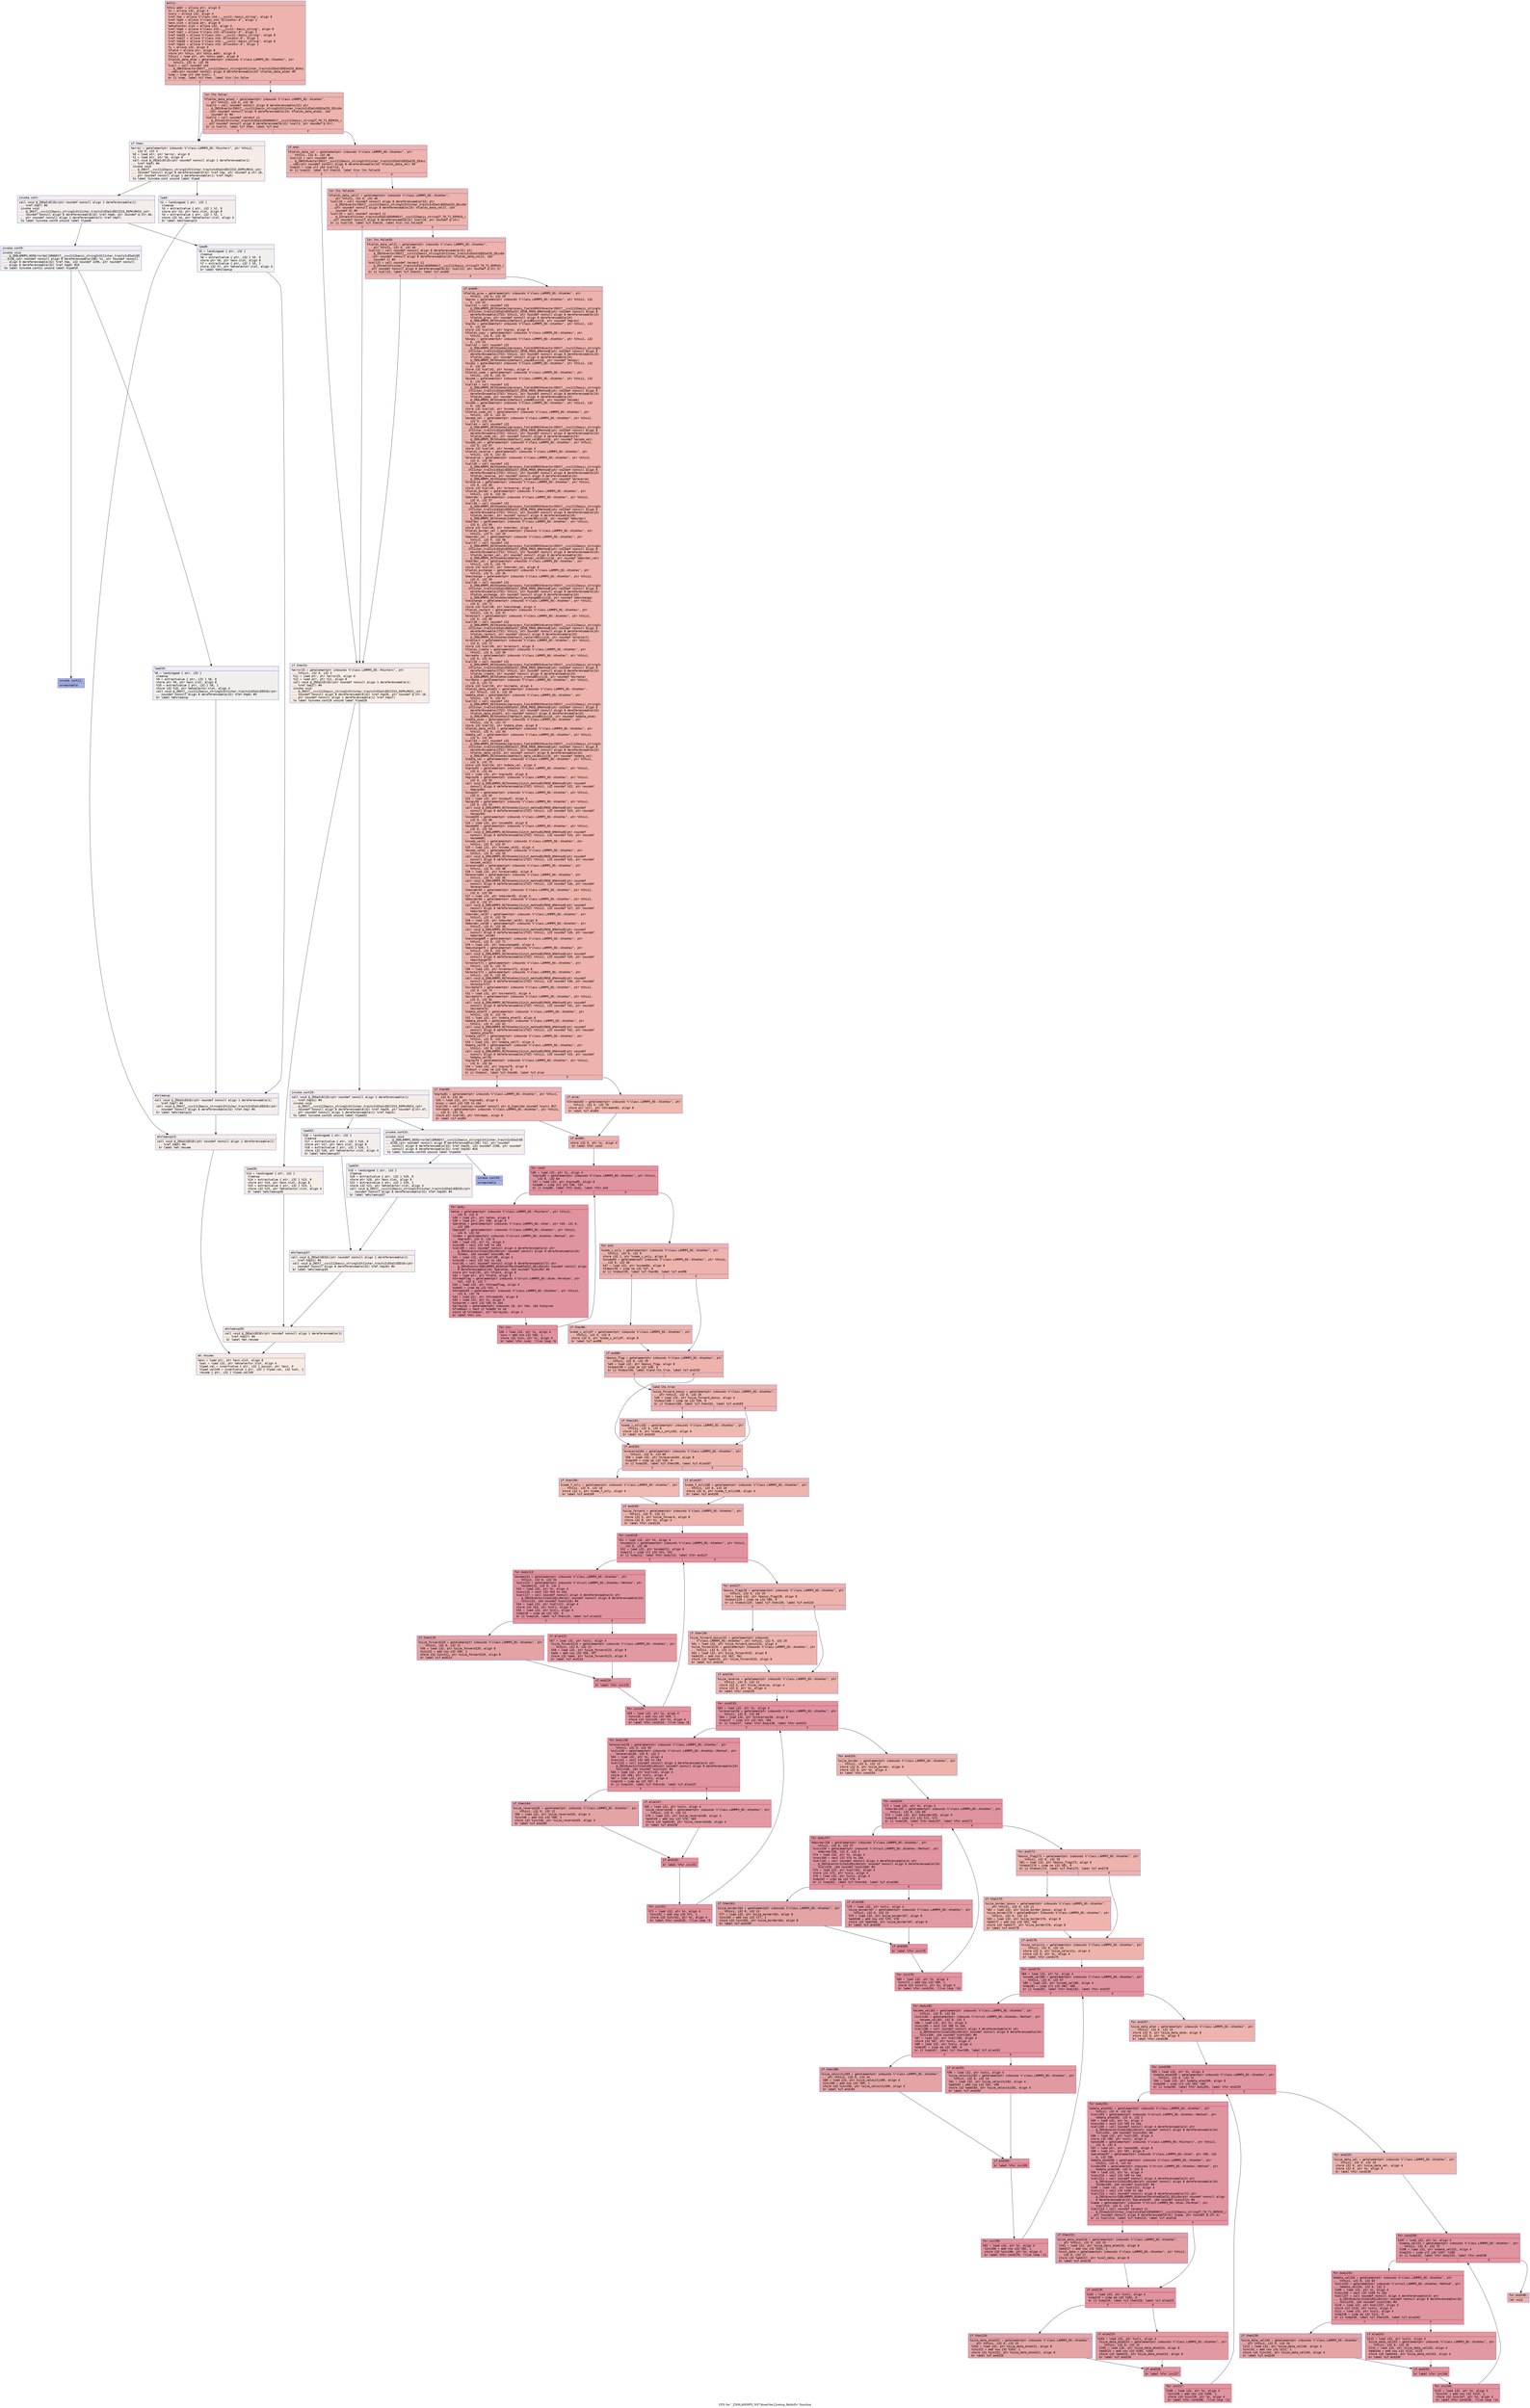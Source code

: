 digraph "CFG for '_ZN9LAMMPS_NS7AtomVec12setup_fieldsEv' function" {
	label="CFG for '_ZN9LAMMPS_NS7AtomVec12setup_fieldsEv' function";

	Node0x56285ac1a0e0 [shape=record,color="#3d50c3ff", style=filled, fillcolor="#d6524470" fontname="Courier",label="{entry:\l|  %this.addr = alloca ptr, align 8\l  %n = alloca i32, align 4\l  %cols = alloca i32, align 4\l  %ref.tmp = alloca %\"class.std::__cxx11::basic_string\", align 8\l  %ref.tmp5 = alloca %\"class.std::allocator.0\", align 1\l  %exn.slot = alloca ptr, align 8\l  %ehselector.slot = alloca i32, align 4\l  %ref.tmp6 = alloca %\"class.std::__cxx11::basic_string\", align 8\l  %ref.tmp7 = alloca %\"class.std::allocator.0\", align 1\l  %ref.tmp26 = alloca %\"class.std::__cxx11::basic_string\", align 8\l  %ref.tmp27 = alloca %\"class.std::allocator.0\", align 1\l  %ref.tmp30 = alloca %\"class.std::__cxx11::basic_string\", align 8\l  %ref.tmp31 = alloca %\"class.std::allocator.0\", align 1\l  %i = alloca i32, align 4\l  %field = alloca ptr, align 8\l  store ptr %this, ptr %this.addr, align 8\l  %this1 = load ptr, ptr %this.addr, align 8\l  %fields_data_atom = getelementptr inbounds %\"class.LAMMPS_NS::AtomVec\", ptr\l... %this1, i32 0, i32 39\l  %call = call noundef i64\l... @_ZNKSt6vectorINSt7__cxx1112basic_stringIcSt11char_traitsIcESaIcEEESaIS5_EE4si\l...zeEv(ptr noundef nonnull align 8 dereferenceable(24) %fields_data_atom) #4\l  %cmp = icmp ult i64 %call, 1\l  br i1 %cmp, label %if.then, label %lor.lhs.false\l|{<s0>T|<s1>F}}"];
	Node0x56285ac1a0e0:s0 -> Node0x56285ac1b1a0[tooltip="entry -> if.then\nProbability 0.00%" ];
	Node0x56285ac1a0e0:s1 -> Node0x56285ac1b210[tooltip="entry -> lor.lhs.false\nProbability 100.00%" ];
	Node0x56285ac1b210 [shape=record,color="#3d50c3ff", style=filled, fillcolor="#d6524470" fontname="Courier",label="{lor.lhs.false:\l|  %fields_data_atom2 = getelementptr inbounds %\"class.LAMMPS_NS::AtomVec\",\l... ptr %this1, i32 0, i32 39\l  %call3 = call noundef nonnull align 8 dereferenceable(32) ptr\l... @_ZNSt6vectorINSt7__cxx1112basic_stringIcSt11char_traitsIcESaIcEEESaIS5_EEixEm\l...(ptr noundef nonnull align 8 dereferenceable(24) %fields_data_atom2, i64\l... noundef 0) #4\l  %call4 = call noundef zeroext i1\l... @_ZStneIcSt11char_traitsIcESaIcEEbRKNSt7__cxx1112basic_stringIT_T0_T1_EEPKS5_(\l...ptr noundef nonnull align 8 dereferenceable(32) %call3, ptr noundef @.str)\l  br i1 %call4, label %if.then, label %if.end\l|{<s0>T|<s1>F}}"];
	Node0x56285ac1b210:s0 -> Node0x56285ac1b1a0[tooltip="lor.lhs.false -> if.then\nProbability 0.00%" ];
	Node0x56285ac1b210:s1 -> Node0x56285ac1b910[tooltip="lor.lhs.false -> if.end\nProbability 100.00%" ];
	Node0x56285ac1b1a0 [shape=record,color="#3d50c3ff", style=filled, fillcolor="#ead5c970" fontname="Courier",label="{if.then:\l|  %error = getelementptr inbounds %\"class.LAMMPS_NS::Pointers\", ptr %this1,\l... i32 0, i32 3\l  %0 = load ptr, ptr %error, align 8\l  %1 = load ptr, ptr %0, align 8\l  call void @_ZNSaIcEC1Ev(ptr noundef nonnull align 1 dereferenceable(1)\l... %ref.tmp5) #4\l  invoke void\l... @_ZNSt7__cxx1112basic_stringIcSt11char_traitsIcESaIcEEC2IS3_EEPKcRKS3_(ptr\l... noundef nonnull align 8 dereferenceable(32) %ref.tmp, ptr noundef @.str.18,\l... ptr noundef nonnull align 1 dereferenceable(1) %ref.tmp5)\l          to label %invoke.cont unwind label %lpad\l}"];
	Node0x56285ac1b1a0 -> Node0x56285ac1bd30[tooltip="if.then -> invoke.cont\nProbability 50.00%" ];
	Node0x56285ac1b1a0 -> Node0x56285ac1bd80[tooltip="if.then -> lpad\nProbability 50.00%" ];
	Node0x56285ac1bd30 [shape=record,color="#3d50c3ff", style=filled, fillcolor="#e5d8d170" fontname="Courier",label="{invoke.cont:\l|  call void @_ZNSaIcEC1Ev(ptr noundef nonnull align 1 dereferenceable(1)\l... %ref.tmp7) #4\l  invoke void\l... @_ZNSt7__cxx1112basic_stringIcSt11char_traitsIcESaIcEEC2IS3_EEPKcRKS3_(ptr\l... noundef nonnull align 8 dereferenceable(32) %ref.tmp6, ptr noundef @.str.46,\l... ptr noundef nonnull align 1 dereferenceable(1) %ref.tmp7)\l          to label %invoke.cont9 unwind label %lpad8\l}"];
	Node0x56285ac1bd30 -> Node0x56285ac1c070[tooltip="invoke.cont -> invoke.cont9\nProbability 50.00%" ];
	Node0x56285ac1bd30 -> Node0x56285ac1c0c0[tooltip="invoke.cont -> lpad8\nProbability 50.00%" ];
	Node0x56285ac1c070 [shape=record,color="#3d50c3ff", style=filled, fillcolor="#e0dbd870" fontname="Courier",label="{invoke.cont9:\l|  invoke void\l... @_ZN9LAMMPS_NS5Error3allERKNSt7__cxx1112basic_stringIcSt11char_traitsIcESaIcEE\l...EiS8_(ptr noundef nonnull align 8 dereferenceable(196) %1, ptr noundef nonnull\l... align 8 dereferenceable(32) %ref.tmp, i32 noundef 2296, ptr noundef nonnull\l... align 8 dereferenceable(32) %ref.tmp6) #16\l          to label %invoke.cont11 unwind label %lpad10\l}"];
	Node0x56285ac1c070 -> Node0x56285ac1c020[tooltip="invoke.cont9 -> invoke.cont11\nProbability 0.00%" ];
	Node0x56285ac1c070 -> Node0x56285ac1c2f0[tooltip="invoke.cont9 -> lpad10\nProbability 100.00%" ];
	Node0x56285ac1c020 [shape=record,color="#3d50c3ff", style=filled, fillcolor="#3d50c370" fontname="Courier",label="{invoke.cont11:\l|  unreachable\l}"];
	Node0x56285ac1bd80 [shape=record,color="#3d50c3ff", style=filled, fillcolor="#e5d8d170" fontname="Courier",label="{lpad:\l|  %2 = landingpad \{ ptr, i32 \}\l          cleanup\l  %3 = extractvalue \{ ptr, i32 \} %2, 0\l  store ptr %3, ptr %exn.slot, align 8\l  %4 = extractvalue \{ ptr, i32 \} %2, 1\l  store i32 %4, ptr %ehselector.slot, align 4\l  br label %ehcleanup13\l}"];
	Node0x56285ac1bd80 -> Node0x56285ac1c7f0[tooltip="lpad -> ehcleanup13\nProbability 100.00%" ];
	Node0x56285ac1c0c0 [shape=record,color="#3d50c3ff", style=filled, fillcolor="#e0dbd870" fontname="Courier",label="{lpad8:\l|  %5 = landingpad \{ ptr, i32 \}\l          cleanup\l  %6 = extractvalue \{ ptr, i32 \} %5, 0\l  store ptr %6, ptr %exn.slot, align 8\l  %7 = extractvalue \{ ptr, i32 \} %5, 1\l  store i32 %7, ptr %ehselector.slot, align 4\l  br label %ehcleanup\l}"];
	Node0x56285ac1c0c0 -> Node0x56285ac1cb40[tooltip="lpad8 -> ehcleanup\nProbability 100.00%" ];
	Node0x56285ac1c2f0 [shape=record,color="#3d50c3ff", style=filled, fillcolor="#e0dbd870" fontname="Courier",label="{lpad10:\l|  %8 = landingpad \{ ptr, i32 \}\l          cleanup\l  %9 = extractvalue \{ ptr, i32 \} %8, 0\l  store ptr %9, ptr %exn.slot, align 8\l  %10 = extractvalue \{ ptr, i32 \} %8, 1\l  store i32 %10, ptr %ehselector.slot, align 4\l  call void @_ZNSt7__cxx1112basic_stringIcSt11char_traitsIcESaIcEED1Ev(ptr\l... noundef nonnull align 8 dereferenceable(32) %ref.tmp6) #4\l  br label %ehcleanup\l}"];
	Node0x56285ac1c2f0 -> Node0x56285ac1cb40[tooltip="lpad10 -> ehcleanup\nProbability 100.00%" ];
	Node0x56285ac1cb40 [shape=record,color="#3d50c3ff", style=filled, fillcolor="#e5d8d170" fontname="Courier",label="{ehcleanup:\l|  call void @_ZNSaIcED1Ev(ptr noundef nonnull align 1 dereferenceable(1)\l... %ref.tmp7) #4\l  call void @_ZNSt7__cxx1112basic_stringIcSt11char_traitsIcESaIcEED1Ev(ptr\l... noundef nonnull align 8 dereferenceable(32) %ref.tmp) #4\l  br label %ehcleanup13\l}"];
	Node0x56285ac1cb40 -> Node0x56285ac1c7f0[tooltip="ehcleanup -> ehcleanup13\nProbability 100.00%" ];
	Node0x56285ac1c7f0 [shape=record,color="#3d50c3ff", style=filled, fillcolor="#ead5c970" fontname="Courier",label="{ehcleanup13:\l|  call void @_ZNSaIcED1Ev(ptr noundef nonnull align 1 dereferenceable(1)\l... %ref.tmp5) #4\l  br label %eh.resume\l}"];
	Node0x56285ac1c7f0 -> Node0x56285ac1d3f0[tooltip="ehcleanup13 -> eh.resume\nProbability 100.00%" ];
	Node0x56285ac1b910 [shape=record,color="#3d50c3ff", style=filled, fillcolor="#d6524470" fontname="Courier",label="{if.end:\l|  %fields_data_vel = getelementptr inbounds %\"class.LAMMPS_NS::AtomVec\", ptr\l... %this1, i32 0, i32 40\l  %call14 = call noundef i64\l... @_ZNKSt6vectorINSt7__cxx1112basic_stringIcSt11char_traitsIcESaIcEEESaIS5_EE4si\l...zeEv(ptr noundef nonnull align 8 dereferenceable(24) %fields_data_vel) #4\l  %cmp15 = icmp ult i64 %call14, 2\l  br i1 %cmp15, label %if.then24, label %lor.lhs.false16\l|{<s0>T|<s1>F}}"];
	Node0x56285ac1b910:s0 -> Node0x56285ac1d790[tooltip="if.end -> if.then24\nProbability 0.00%" ];
	Node0x56285ac1b910:s1 -> Node0x56285ac1d7e0[tooltip="if.end -> lor.lhs.false16\nProbability 100.00%" ];
	Node0x56285ac1d7e0 [shape=record,color="#3d50c3ff", style=filled, fillcolor="#d6524470" fontname="Courier",label="{lor.lhs.false16:\l|  %fields_data_vel17 = getelementptr inbounds %\"class.LAMMPS_NS::AtomVec\",\l... ptr %this1, i32 0, i32 40\l  %call18 = call noundef nonnull align 8 dereferenceable(32) ptr\l... @_ZNSt6vectorINSt7__cxx1112basic_stringIcSt11char_traitsIcESaIcEEESaIS5_EEixEm\l...(ptr noundef nonnull align 8 dereferenceable(24) %fields_data_vel17, i64\l... noundef 0) #4\l  %call19 = call noundef zeroext i1\l... @_ZStneIcSt11char_traitsIcESaIcEEbRKNSt7__cxx1112basic_stringIT_T0_T1_EEPKS5_(\l...ptr noundef nonnull align 8 dereferenceable(32) %call18, ptr noundef @.str)\l  br i1 %call19, label %if.then24, label %lor.lhs.false20\l|{<s0>T|<s1>F}}"];
	Node0x56285ac1d7e0:s0 -> Node0x56285ac1d790[tooltip="lor.lhs.false16 -> if.then24\nProbability 0.00%" ];
	Node0x56285ac1d7e0:s1 -> Node0x56285ac1dd30[tooltip="lor.lhs.false16 -> lor.lhs.false20\nProbability 100.00%" ];
	Node0x56285ac1dd30 [shape=record,color="#3d50c3ff", style=filled, fillcolor="#d6524470" fontname="Courier",label="{lor.lhs.false20:\l|  %fields_data_vel21 = getelementptr inbounds %\"class.LAMMPS_NS::AtomVec\",\l... ptr %this1, i32 0, i32 40\l  %call22 = call noundef nonnull align 8 dereferenceable(32) ptr\l... @_ZNSt6vectorINSt7__cxx1112basic_stringIcSt11char_traitsIcESaIcEEESaIS5_EEixEm\l...(ptr noundef nonnull align 8 dereferenceable(24) %fields_data_vel21, i64\l... noundef 1) #4\l  %call23 = call noundef zeroext i1\l... @_ZStneIcSt11char_traitsIcESaIcEEbRKNSt7__cxx1112basic_stringIT_T0_T1_EEPKS5_(\l...ptr noundef nonnull align 8 dereferenceable(32) %call22, ptr noundef @.str.5)\l  br i1 %call23, label %if.then24, label %if.end40\l|{<s0>T|<s1>F}}"];
	Node0x56285ac1dd30:s0 -> Node0x56285ac1d790[tooltip="lor.lhs.false20 -> if.then24\nProbability 0.00%" ];
	Node0x56285ac1dd30:s1 -> Node0x56285ac1b5a0[tooltip="lor.lhs.false20 -> if.end40\nProbability 100.00%" ];
	Node0x56285ac1d790 [shape=record,color="#3d50c3ff", style=filled, fillcolor="#ecd3c570" fontname="Courier",label="{if.then24:\l|  %error25 = getelementptr inbounds %\"class.LAMMPS_NS::Pointers\", ptr\l... %this1, i32 0, i32 3\l  %11 = load ptr, ptr %error25, align 8\l  %12 = load ptr, ptr %11, align 8\l  call void @_ZNSaIcEC1Ev(ptr noundef nonnull align 1 dereferenceable(1)\l... %ref.tmp27) #4\l  invoke void\l... @_ZNSt7__cxx1112basic_stringIcSt11char_traitsIcESaIcEEC2IS3_EEPKcRKS3_(ptr\l... noundef nonnull align 8 dereferenceable(32) %ref.tmp26, ptr noundef @.str.18,\l... ptr noundef nonnull align 1 dereferenceable(1) %ref.tmp27)\l          to label %invoke.cont29 unwind label %lpad28\l}"];
	Node0x56285ac1d790 -> Node0x56285ac1e930[tooltip="if.then24 -> invoke.cont29\nProbability 50.00%" ];
	Node0x56285ac1d790 -> Node0x56285ac1e980[tooltip="if.then24 -> lpad28\nProbability 50.00%" ];
	Node0x56285ac1e930 [shape=record,color="#3d50c3ff", style=filled, fillcolor="#e8d6cc70" fontname="Courier",label="{invoke.cont29:\l|  call void @_ZNSaIcEC1Ev(ptr noundef nonnull align 1 dereferenceable(1)\l... %ref.tmp31) #4\l  invoke void\l... @_ZNSt7__cxx1112basic_stringIcSt11char_traitsIcESaIcEEC2IS3_EEPKcRKS3_(ptr\l... noundef nonnull align 8 dereferenceable(32) %ref.tmp30, ptr noundef @.str.47,\l... ptr noundef nonnull align 1 dereferenceable(1) %ref.tmp31)\l          to label %invoke.cont33 unwind label %lpad32\l}"];
	Node0x56285ac1e930 -> Node0x56285ac1ec50[tooltip="invoke.cont29 -> invoke.cont33\nProbability 50.00%" ];
	Node0x56285ac1e930 -> Node0x56285ac1eca0[tooltip="invoke.cont29 -> lpad32\nProbability 50.00%" ];
	Node0x56285ac1ec50 [shape=record,color="#3d50c3ff", style=filled, fillcolor="#e3d9d370" fontname="Courier",label="{invoke.cont33:\l|  invoke void\l... @_ZN9LAMMPS_NS5Error3allERKNSt7__cxx1112basic_stringIcSt11char_traitsIcESaIcEE\l...EiS8_(ptr noundef nonnull align 8 dereferenceable(196) %12, ptr noundef\l... nonnull align 8 dereferenceable(32) %ref.tmp26, i32 noundef 2298, ptr noundef\l... nonnull align 8 dereferenceable(32) %ref.tmp30) #16\l          to label %invoke.cont35 unwind label %lpad34\l}"];
	Node0x56285ac1ec50 -> Node0x56285ac1ec00[tooltip="invoke.cont33 -> invoke.cont35\nProbability 0.00%" ];
	Node0x56285ac1ec50 -> Node0x56285ac1ef00[tooltip="invoke.cont33 -> lpad34\nProbability 100.00%" ];
	Node0x56285ac1ec00 [shape=record,color="#3d50c3ff", style=filled, fillcolor="#3d50c370" fontname="Courier",label="{invoke.cont35:\l|  unreachable\l}"];
	Node0x56285ac1e980 [shape=record,color="#3d50c3ff", style=filled, fillcolor="#e8d6cc70" fontname="Courier",label="{lpad28:\l|  %13 = landingpad \{ ptr, i32 \}\l          cleanup\l  %14 = extractvalue \{ ptr, i32 \} %13, 0\l  store ptr %14, ptr %exn.slot, align 8\l  %15 = extractvalue \{ ptr, i32 \} %13, 1\l  store i32 %15, ptr %ehselector.slot, align 4\l  br label %ehcleanup39\l}"];
	Node0x56285ac1e980 -> Node0x56285ac1f4c0[tooltip="lpad28 -> ehcleanup39\nProbability 100.00%" ];
	Node0x56285ac1eca0 [shape=record,color="#3d50c3ff", style=filled, fillcolor="#e3d9d370" fontname="Courier",label="{lpad32:\l|  %16 = landingpad \{ ptr, i32 \}\l          cleanup\l  %17 = extractvalue \{ ptr, i32 \} %16, 0\l  store ptr %17, ptr %exn.slot, align 8\l  %18 = extractvalue \{ ptr, i32 \} %16, 1\l  store i32 %18, ptr %ehselector.slot, align 4\l  br label %ehcleanup37\l}"];
	Node0x56285ac1eca0 -> Node0x56285ac1f810[tooltip="lpad32 -> ehcleanup37\nProbability 100.00%" ];
	Node0x56285ac1ef00 [shape=record,color="#3d50c3ff", style=filled, fillcolor="#e3d9d370" fontname="Courier",label="{lpad34:\l|  %19 = landingpad \{ ptr, i32 \}\l          cleanup\l  %20 = extractvalue \{ ptr, i32 \} %19, 0\l  store ptr %20, ptr %exn.slot, align 8\l  %21 = extractvalue \{ ptr, i32 \} %19, 1\l  store i32 %21, ptr %ehselector.slot, align 4\l  call void @_ZNSt7__cxx1112basic_stringIcSt11char_traitsIcESaIcEED1Ev(ptr\l... noundef nonnull align 8 dereferenceable(32) %ref.tmp30) #4\l  br label %ehcleanup37\l}"];
	Node0x56285ac1ef00 -> Node0x56285ac1f810[tooltip="lpad34 -> ehcleanup37\nProbability 100.00%" ];
	Node0x56285ac1f810 [shape=record,color="#3d50c3ff", style=filled, fillcolor="#e8d6cc70" fontname="Courier",label="{ehcleanup37:\l|  call void @_ZNSaIcED1Ev(ptr noundef nonnull align 1 dereferenceable(1)\l... %ref.tmp31) #4\l  call void @_ZNSt7__cxx1112basic_stringIcSt11char_traitsIcESaIcEED1Ev(ptr\l... noundef nonnull align 8 dereferenceable(32) %ref.tmp26) #4\l  br label %ehcleanup39\l}"];
	Node0x56285ac1f810 -> Node0x56285ac1f4c0[tooltip="ehcleanup37 -> ehcleanup39\nProbability 100.00%" ];
	Node0x56285ac1f4c0 [shape=record,color="#3d50c3ff", style=filled, fillcolor="#ecd3c570" fontname="Courier",label="{ehcleanup39:\l|  call void @_ZNSaIcED1Ev(ptr noundef nonnull align 1 dereferenceable(1)\l... %ref.tmp27) #4\l  br label %eh.resume\l}"];
	Node0x56285ac1f4c0 -> Node0x56285ac1d3f0[tooltip="ehcleanup39 -> eh.resume\nProbability 100.00%" ];
	Node0x56285ac1b5a0 [shape=record,color="#3d50c3ff", style=filled, fillcolor="#d6524470" fontname="Courier",label="{if.end40:\l|  %fields_grow = getelementptr inbounds %\"class.LAMMPS_NS::AtomVec\", ptr\l... %this1, i32 0, i32 29\l  %mgrow = getelementptr inbounds %\"class.LAMMPS_NS::AtomVec\", ptr %this1, i32\l... 0, i32 52\l  %call41 = call noundef i32\l... @_ZN9LAMMPS_NS7AtomVec14process_fieldsERKSt6vectorINSt7__cxx1112basic_stringIc\l...St11char_traitsIcESaIcEEESaIS7_EESB_PNS0_6MethodE(ptr noundef nonnull align 8\l... dereferenceable(2752) %this1, ptr noundef nonnull align 8 dereferenceable(24)\l... %fields_grow, ptr noundef nonnull align 8 dereferenceable(24)\l... @_ZN9LAMMPS_NS7AtomVec12default_growB5cxx11E, ptr noundef %mgrow)\l  %ngrow = getelementptr inbounds %\"class.LAMMPS_NS::AtomVec\", ptr %this1, i32\l... 0, i32 64\l  store i32 %call41, ptr %ngrow, align 8\l  %fields_copy = getelementptr inbounds %\"class.LAMMPS_NS::AtomVec\", ptr\l... %this1, i32 0, i32 30\l  %mcopy = getelementptr inbounds %\"class.LAMMPS_NS::AtomVec\", ptr %this1, i32\l... 0, i32 53\l  %call42 = call noundef i32\l... @_ZN9LAMMPS_NS7AtomVec14process_fieldsERKSt6vectorINSt7__cxx1112basic_stringIc\l...St11char_traitsIcESaIcEEESaIS7_EESB_PNS0_6MethodE(ptr noundef nonnull align 8\l... dereferenceable(2752) %this1, ptr noundef nonnull align 8 dereferenceable(24)\l... %fields_copy, ptr noundef nonnull align 8 dereferenceable(24)\l... @_ZN9LAMMPS_NS7AtomVec12default_copyB5cxx11E, ptr noundef %mcopy)\l  %ncopy = getelementptr inbounds %\"class.LAMMPS_NS::AtomVec\", ptr %this1, i32\l... 0, i32 65\l  store i32 %call42, ptr %ncopy, align 4\l  %fields_comm = getelementptr inbounds %\"class.LAMMPS_NS::AtomVec\", ptr\l... %this1, i32 0, i32 31\l  %mcomm = getelementptr inbounds %\"class.LAMMPS_NS::AtomVec\", ptr %this1, i32\l... 0, i32 54\l  %call43 = call noundef i32\l... @_ZN9LAMMPS_NS7AtomVec14process_fieldsERKSt6vectorINSt7__cxx1112basic_stringIc\l...St11char_traitsIcESaIcEEESaIS7_EESB_PNS0_6MethodE(ptr noundef nonnull align 8\l... dereferenceable(2752) %this1, ptr noundef nonnull align 8 dereferenceable(24)\l... %fields_comm, ptr noundef nonnull align 8 dereferenceable(24)\l... @_ZN9LAMMPS_NS7AtomVec12default_commB5cxx11E, ptr noundef %mcomm)\l  %ncomm = getelementptr inbounds %\"class.LAMMPS_NS::AtomVec\", ptr %this1, i32\l... 0, i32 66\l  store i32 %call43, ptr %ncomm, align 8\l  %fields_comm_vel = getelementptr inbounds %\"class.LAMMPS_NS::AtomVec\", ptr\l... %this1, i32 0, i32 32\l  %mcomm_vel = getelementptr inbounds %\"class.LAMMPS_NS::AtomVec\", ptr %this1,\l... i32 0, i32 55\l  %call44 = call noundef i32\l... @_ZN9LAMMPS_NS7AtomVec14process_fieldsERKSt6vectorINSt7__cxx1112basic_stringIc\l...St11char_traitsIcESaIcEEESaIS7_EESB_PNS0_6MethodE(ptr noundef nonnull align 8\l... dereferenceable(2752) %this1, ptr noundef nonnull align 8 dereferenceable(24)\l... %fields_comm_vel, ptr noundef nonnull align 8 dereferenceable(24)\l... @_ZN9LAMMPS_NS7AtomVec16default_comm_velB5cxx11E, ptr noundef %mcomm_vel)\l  %ncomm_vel = getelementptr inbounds %\"class.LAMMPS_NS::AtomVec\", ptr %this1,\l... i32 0, i32 67\l  store i32 %call44, ptr %ncomm_vel, align 4\l  %fields_reverse = getelementptr inbounds %\"class.LAMMPS_NS::AtomVec\", ptr\l... %this1, i32 0, i32 33\l  %mreverse = getelementptr inbounds %\"class.LAMMPS_NS::AtomVec\", ptr %this1,\l... i32 0, i32 56\l  %call45 = call noundef i32\l... @_ZN9LAMMPS_NS7AtomVec14process_fieldsERKSt6vectorINSt7__cxx1112basic_stringIc\l...St11char_traitsIcESaIcEEESaIS7_EESB_PNS0_6MethodE(ptr noundef nonnull align 8\l... dereferenceable(2752) %this1, ptr noundef nonnull align 8 dereferenceable(24)\l... %fields_reverse, ptr noundef nonnull align 8 dereferenceable(24)\l... @_ZN9LAMMPS_NS7AtomVec15default_reverseB5cxx11E, ptr noundef %mreverse)\l  %nreverse = getelementptr inbounds %\"class.LAMMPS_NS::AtomVec\", ptr %this1,\l... i32 0, i32 68\l  store i32 %call45, ptr %nreverse, align 8\l  %fields_border = getelementptr inbounds %\"class.LAMMPS_NS::AtomVec\", ptr\l... %this1, i32 0, i32 34\l  %mborder = getelementptr inbounds %\"class.LAMMPS_NS::AtomVec\", ptr %this1,\l... i32 0, i32 57\l  %call46 = call noundef i32\l... @_ZN9LAMMPS_NS7AtomVec14process_fieldsERKSt6vectorINSt7__cxx1112basic_stringIc\l...St11char_traitsIcESaIcEEESaIS7_EESB_PNS0_6MethodE(ptr noundef nonnull align 8\l... dereferenceable(2752) %this1, ptr noundef nonnull align 8 dereferenceable(24)\l... %fields_border, ptr noundef nonnull align 8 dereferenceable(24)\l... @_ZN9LAMMPS_NS7AtomVec14default_borderB5cxx11E, ptr noundef %mborder)\l  %nborder = getelementptr inbounds %\"class.LAMMPS_NS::AtomVec\", ptr %this1,\l... i32 0, i32 69\l  store i32 %call46, ptr %nborder, align 4\l  %fields_border_vel = getelementptr inbounds %\"class.LAMMPS_NS::AtomVec\", ptr\l... %this1, i32 0, i32 35\l  %mborder_vel = getelementptr inbounds %\"class.LAMMPS_NS::AtomVec\", ptr\l... %this1, i32 0, i32 58\l  %call47 = call noundef i32\l... @_ZN9LAMMPS_NS7AtomVec14process_fieldsERKSt6vectorINSt7__cxx1112basic_stringIc\l...St11char_traitsIcESaIcEEESaIS7_EESB_PNS0_6MethodE(ptr noundef nonnull align 8\l... dereferenceable(2752) %this1, ptr noundef nonnull align 8 dereferenceable(24)\l... %fields_border_vel, ptr noundef nonnull align 8 dereferenceable(24)\l... @_ZN9LAMMPS_NS7AtomVec18default_border_velB5cxx11E, ptr noundef %mborder_vel)\l  %nborder_vel = getelementptr inbounds %\"class.LAMMPS_NS::AtomVec\", ptr\l... %this1, i32 0, i32 70\l  store i32 %call47, ptr %nborder_vel, align 8\l  %fields_exchange = getelementptr inbounds %\"class.LAMMPS_NS::AtomVec\", ptr\l... %this1, i32 0, i32 36\l  %mexchange = getelementptr inbounds %\"class.LAMMPS_NS::AtomVec\", ptr %this1,\l... i32 0, i32 59\l  %call48 = call noundef i32\l... @_ZN9LAMMPS_NS7AtomVec14process_fieldsERKSt6vectorINSt7__cxx1112basic_stringIc\l...St11char_traitsIcESaIcEEESaIS7_EESB_PNS0_6MethodE(ptr noundef nonnull align 8\l... dereferenceable(2752) %this1, ptr noundef nonnull align 8 dereferenceable(24)\l... %fields_exchange, ptr noundef nonnull align 8 dereferenceable(24)\l... @_ZN9LAMMPS_NS7AtomVec16default_exchangeB5cxx11E, ptr noundef %mexchange)\l  %nexchange = getelementptr inbounds %\"class.LAMMPS_NS::AtomVec\", ptr %this1,\l... i32 0, i32 71\l  store i32 %call48, ptr %nexchange, align 4\l  %fields_restart = getelementptr inbounds %\"class.LAMMPS_NS::AtomVec\", ptr\l... %this1, i32 0, i32 37\l  %mrestart = getelementptr inbounds %\"class.LAMMPS_NS::AtomVec\", ptr %this1,\l... i32 0, i32 60\l  %call49 = call noundef i32\l... @_ZN9LAMMPS_NS7AtomVec14process_fieldsERKSt6vectorINSt7__cxx1112basic_stringIc\l...St11char_traitsIcESaIcEEESaIS7_EESB_PNS0_6MethodE(ptr noundef nonnull align 8\l... dereferenceable(2752) %this1, ptr noundef nonnull align 8 dereferenceable(24)\l... %fields_restart, ptr noundef nonnull align 8 dereferenceable(24)\l... @_ZN9LAMMPS_NS7AtomVec15default_restartB5cxx11E, ptr noundef %mrestart)\l  %nrestart = getelementptr inbounds %\"class.LAMMPS_NS::AtomVec\", ptr %this1,\l... i32 0, i32 72\l  store i32 %call49, ptr %nrestart, align 8\l  %fields_create = getelementptr inbounds %\"class.LAMMPS_NS::AtomVec\", ptr\l... %this1, i32 0, i32 38\l  %mcreate = getelementptr inbounds %\"class.LAMMPS_NS::AtomVec\", ptr %this1,\l... i32 0, i32 61\l  %call50 = call noundef i32\l... @_ZN9LAMMPS_NS7AtomVec14process_fieldsERKSt6vectorINSt7__cxx1112basic_stringIc\l...St11char_traitsIcESaIcEEESaIS7_EESB_PNS0_6MethodE(ptr noundef nonnull align 8\l... dereferenceable(2752) %this1, ptr noundef nonnull align 8 dereferenceable(24)\l... %fields_create, ptr noundef nonnull align 8 dereferenceable(24)\l... @_ZN9LAMMPS_NS7AtomVec14default_createB5cxx11E, ptr noundef %mcreate)\l  %ncreate = getelementptr inbounds %\"class.LAMMPS_NS::AtomVec\", ptr %this1,\l... i32 0, i32 73\l  store i32 %call50, ptr %ncreate, align 4\l  %fields_data_atom51 = getelementptr inbounds %\"class.LAMMPS_NS::AtomVec\",\l... ptr %this1, i32 0, i32 39\l  %mdata_atom = getelementptr inbounds %\"class.LAMMPS_NS::AtomVec\", ptr\l... %this1, i32 0, i32 62\l  %call52 = call noundef i32\l... @_ZN9LAMMPS_NS7AtomVec14process_fieldsERKSt6vectorINSt7__cxx1112basic_stringIc\l...St11char_traitsIcESaIcEEESaIS7_EESB_PNS0_6MethodE(ptr noundef nonnull align 8\l... dereferenceable(2752) %this1, ptr noundef nonnull align 8 dereferenceable(24)\l... %fields_data_atom51, ptr noundef nonnull align 8 dereferenceable(24)\l... @_ZN9LAMMPS_NS7AtomVec17default_data_atomB5cxx11E, ptr noundef %mdata_atom)\l  %ndata_atom = getelementptr inbounds %\"class.LAMMPS_NS::AtomVec\", ptr\l... %this1, i32 0, i32 74\l  store i32 %call52, ptr %ndata_atom, align 8\l  %fields_data_vel53 = getelementptr inbounds %\"class.LAMMPS_NS::AtomVec\", ptr\l... %this1, i32 0, i32 40\l  %mdata_vel = getelementptr inbounds %\"class.LAMMPS_NS::AtomVec\", ptr %this1,\l... i32 0, i32 63\l  %call54 = call noundef i32\l... @_ZN9LAMMPS_NS7AtomVec14process_fieldsERKSt6vectorINSt7__cxx1112basic_stringIc\l...St11char_traitsIcESaIcEEESaIS7_EESB_PNS0_6MethodE(ptr noundef nonnull align 8\l... dereferenceable(2752) %this1, ptr noundef nonnull align 8 dereferenceable(24)\l... %fields_data_vel53, ptr noundef nonnull align 8 dereferenceable(24)\l... @_ZN9LAMMPS_NS7AtomVec16default_data_velB5cxx11E, ptr noundef %mdata_vel)\l  %ndata_vel = getelementptr inbounds %\"class.LAMMPS_NS::AtomVec\", ptr %this1,\l... i32 0, i32 75\l  store i32 %call54, ptr %ndata_vel, align 4\l  %ngrow55 = getelementptr inbounds %\"class.LAMMPS_NS::AtomVec\", ptr %this1,\l... i32 0, i32 64\l  %22 = load i32, ptr %ngrow55, align 8\l  %mgrow56 = getelementptr inbounds %\"class.LAMMPS_NS::AtomVec\", ptr %this1,\l... i32 0, i32 52\l  call void @_ZN9LAMMPS_NS7AtomVec11init_methodEiPNS0_6MethodE(ptr noundef\l... nonnull align 8 dereferenceable(2752) %this1, i32 noundef %22, ptr noundef\l... %mgrow56)\l  %ncopy57 = getelementptr inbounds %\"class.LAMMPS_NS::AtomVec\", ptr %this1,\l... i32 0, i32 65\l  %23 = load i32, ptr %ncopy57, align 4\l  %mcopy58 = getelementptr inbounds %\"class.LAMMPS_NS::AtomVec\", ptr %this1,\l... i32 0, i32 53\l  call void @_ZN9LAMMPS_NS7AtomVec11init_methodEiPNS0_6MethodE(ptr noundef\l... nonnull align 8 dereferenceable(2752) %this1, i32 noundef %23, ptr noundef\l... %mcopy58)\l  %ncomm59 = getelementptr inbounds %\"class.LAMMPS_NS::AtomVec\", ptr %this1,\l... i32 0, i32 66\l  %24 = load i32, ptr %ncomm59, align 8\l  %mcomm60 = getelementptr inbounds %\"class.LAMMPS_NS::AtomVec\", ptr %this1,\l... i32 0, i32 54\l  call void @_ZN9LAMMPS_NS7AtomVec11init_methodEiPNS0_6MethodE(ptr noundef\l... nonnull align 8 dereferenceable(2752) %this1, i32 noundef %24, ptr noundef\l... %mcomm60)\l  %ncomm_vel61 = getelementptr inbounds %\"class.LAMMPS_NS::AtomVec\", ptr\l... %this1, i32 0, i32 67\l  %25 = load i32, ptr %ncomm_vel61, align 4\l  %mcomm_vel62 = getelementptr inbounds %\"class.LAMMPS_NS::AtomVec\", ptr\l... %this1, i32 0, i32 55\l  call void @_ZN9LAMMPS_NS7AtomVec11init_methodEiPNS0_6MethodE(ptr noundef\l... nonnull align 8 dereferenceable(2752) %this1, i32 noundef %25, ptr noundef\l... %mcomm_vel62)\l  %nreverse63 = getelementptr inbounds %\"class.LAMMPS_NS::AtomVec\", ptr\l... %this1, i32 0, i32 68\l  %26 = load i32, ptr %nreverse63, align 8\l  %mreverse64 = getelementptr inbounds %\"class.LAMMPS_NS::AtomVec\", ptr\l... %this1, i32 0, i32 56\l  call void @_ZN9LAMMPS_NS7AtomVec11init_methodEiPNS0_6MethodE(ptr noundef\l... nonnull align 8 dereferenceable(2752) %this1, i32 noundef %26, ptr noundef\l... %mreverse64)\l  %nborder65 = getelementptr inbounds %\"class.LAMMPS_NS::AtomVec\", ptr %this1,\l... i32 0, i32 69\l  %27 = load i32, ptr %nborder65, align 4\l  %mborder66 = getelementptr inbounds %\"class.LAMMPS_NS::AtomVec\", ptr %this1,\l... i32 0, i32 57\l  call void @_ZN9LAMMPS_NS7AtomVec11init_methodEiPNS0_6MethodE(ptr noundef\l... nonnull align 8 dereferenceable(2752) %this1, i32 noundef %27, ptr noundef\l... %mborder66)\l  %nborder_vel67 = getelementptr inbounds %\"class.LAMMPS_NS::AtomVec\", ptr\l... %this1, i32 0, i32 70\l  %28 = load i32, ptr %nborder_vel67, align 8\l  %mborder_vel68 = getelementptr inbounds %\"class.LAMMPS_NS::AtomVec\", ptr\l... %this1, i32 0, i32 58\l  call void @_ZN9LAMMPS_NS7AtomVec11init_methodEiPNS0_6MethodE(ptr noundef\l... nonnull align 8 dereferenceable(2752) %this1, i32 noundef %28, ptr noundef\l... %mborder_vel68)\l  %nexchange69 = getelementptr inbounds %\"class.LAMMPS_NS::AtomVec\", ptr\l... %this1, i32 0, i32 71\l  %29 = load i32, ptr %nexchange69, align 4\l  %mexchange70 = getelementptr inbounds %\"class.LAMMPS_NS::AtomVec\", ptr\l... %this1, i32 0, i32 59\l  call void @_ZN9LAMMPS_NS7AtomVec11init_methodEiPNS0_6MethodE(ptr noundef\l... nonnull align 8 dereferenceable(2752) %this1, i32 noundef %29, ptr noundef\l... %mexchange70)\l  %nrestart71 = getelementptr inbounds %\"class.LAMMPS_NS::AtomVec\", ptr\l... %this1, i32 0, i32 72\l  %30 = load i32, ptr %nrestart71, align 8\l  %mrestart72 = getelementptr inbounds %\"class.LAMMPS_NS::AtomVec\", ptr\l... %this1, i32 0, i32 60\l  call void @_ZN9LAMMPS_NS7AtomVec11init_methodEiPNS0_6MethodE(ptr noundef\l... nonnull align 8 dereferenceable(2752) %this1, i32 noundef %30, ptr noundef\l... %mrestart72)\l  %ncreate73 = getelementptr inbounds %\"class.LAMMPS_NS::AtomVec\", ptr %this1,\l... i32 0, i32 73\l  %31 = load i32, ptr %ncreate73, align 4\l  %mcreate74 = getelementptr inbounds %\"class.LAMMPS_NS::AtomVec\", ptr %this1,\l... i32 0, i32 61\l  call void @_ZN9LAMMPS_NS7AtomVec11init_methodEiPNS0_6MethodE(ptr noundef\l... nonnull align 8 dereferenceable(2752) %this1, i32 noundef %31, ptr noundef\l... %mcreate74)\l  %ndata_atom75 = getelementptr inbounds %\"class.LAMMPS_NS::AtomVec\", ptr\l... %this1, i32 0, i32 74\l  %32 = load i32, ptr %ndata_atom75, align 8\l  %mdata_atom76 = getelementptr inbounds %\"class.LAMMPS_NS::AtomVec\", ptr\l... %this1, i32 0, i32 62\l  call void @_ZN9LAMMPS_NS7AtomVec11init_methodEiPNS0_6MethodE(ptr noundef\l... nonnull align 8 dereferenceable(2752) %this1, i32 noundef %32, ptr noundef\l... %mdata_atom76)\l  %ndata_vel77 = getelementptr inbounds %\"class.LAMMPS_NS::AtomVec\", ptr\l... %this1, i32 0, i32 75\l  %33 = load i32, ptr %ndata_vel77, align 4\l  %mdata_vel78 = getelementptr inbounds %\"class.LAMMPS_NS::AtomVec\", ptr\l... %this1, i32 0, i32 63\l  call void @_ZN9LAMMPS_NS7AtomVec11init_methodEiPNS0_6MethodE(ptr noundef\l... nonnull align 8 dereferenceable(2752) %this1, i32 noundef %33, ptr noundef\l... %mdata_vel78)\l  %ngrow79 = getelementptr inbounds %\"class.LAMMPS_NS::AtomVec\", ptr %this1,\l... i32 0, i32 64\l  %34 = load i32, ptr %ngrow79, align 8\l  %tobool = icmp ne i32 %34, 0\l  br i1 %tobool, label %if.then80, label %if.else\l|{<s0>T|<s1>F}}"];
	Node0x56285ac1b5a0:s0 -> Node0x56285ac26f90[tooltip="if.end40 -> if.then80\nProbability 62.50%" ];
	Node0x56285ac1b5a0:s1 -> Node0x56285ac26fe0[tooltip="if.end40 -> if.else\nProbability 37.50%" ];
	Node0x56285ac26f90 [shape=record,color="#3d50c3ff", style=filled, fillcolor="#d8564670" fontname="Courier",label="{if.then80:\l|  %ngrow81 = getelementptr inbounds %\"class.LAMMPS_NS::AtomVec\", ptr %this1,\l... i32 0, i32 64\l  %35 = load i32, ptr %ngrow81, align 8\l  %conv = sext i32 %35 to i64\l  %call82 = call noalias noundef nonnull ptr @_Znam(i64 noundef %conv) #17\l  %threads = getelementptr inbounds %\"class.LAMMPS_NS::AtomVec\", ptr %this1,\l... i32 0, i32 76\l  store ptr %call82, ptr %threads, align 8\l  br label %if.end84\l}"];
	Node0x56285ac26f90 -> Node0x56285ac275a0[tooltip="if.then80 -> if.end84\nProbability 100.00%" ];
	Node0x56285ac26fe0 [shape=record,color="#3d50c3ff", style=filled, fillcolor="#de614d70" fontname="Courier",label="{if.else:\l|  %threads83 = getelementptr inbounds %\"class.LAMMPS_NS::AtomVec\", ptr\l... %this1, i32 0, i32 76\l  store ptr null, ptr %threads83, align 8\l  br label %if.end84\l}"];
	Node0x56285ac26fe0 -> Node0x56285ac275a0[tooltip="if.else -> if.end84\nProbability 100.00%" ];
	Node0x56285ac275a0 [shape=record,color="#3d50c3ff", style=filled, fillcolor="#d6524470" fontname="Courier",label="{if.end84:\l|  store i32 0, ptr %i, align 4\l  br label %for.cond\l}"];
	Node0x56285ac275a0 -> Node0x56285ac27900[tooltip="if.end84 -> for.cond\nProbability 100.00%" ];
	Node0x56285ac27900 [shape=record,color="#b70d28ff", style=filled, fillcolor="#b70d2870" fontname="Courier",label="{for.cond:\l|  %36 = load i32, ptr %i, align 4\l  %ngrow85 = getelementptr inbounds %\"class.LAMMPS_NS::AtomVec\", ptr %this1,\l... i32 0, i32 64\l  %37 = load i32, ptr %ngrow85, align 8\l  %cmp86 = icmp slt i32 %36, %37\l  br i1 %cmp86, label %for.body, label %for.end\l|{<s0>T|<s1>F}}"];
	Node0x56285ac27900:s0 -> Node0x56285ac27bf0[tooltip="for.cond -> for.body\nProbability 96.88%" ];
	Node0x56285ac27900:s1 -> Node0x56285ac27c70[tooltip="for.cond -> for.end\nProbability 3.12%" ];
	Node0x56285ac27bf0 [shape=record,color="#b70d28ff", style=filled, fillcolor="#b70d2870" fontname="Courier",label="{for.body:\l|  %atom = getelementptr inbounds %\"class.LAMMPS_NS::Pointers\", ptr %this1,\l... i32 0, i32 6\l  %38 = load ptr, ptr %atom, align 8\l  %39 = load ptr, ptr %38, align 8\l  %peratom = getelementptr inbounds %\"class.LAMMPS_NS::Atom\", ptr %39, i32 0,\l... i32 186\l  %mgrow87 = getelementptr inbounds %\"class.LAMMPS_NS::AtomVec\", ptr %this1,\l... i32 0, i32 52\l  %index = getelementptr inbounds %\"struct.LAMMPS_NS::AtomVec::Method\", ptr\l... %mgrow87, i32 0, i32 6\l  %40 = load i32, ptr %i, align 4\l  %conv88 = sext i32 %40 to i64\l  %call89 = call noundef nonnull align 4 dereferenceable(4) ptr\l... @_ZNSt6vectorIiSaIiEEixEm(ptr noundef nonnull align 8 dereferenceable(24)\l... %index, i64 noundef %conv88) #4\l  %41 = load i32, ptr %call89, align 4\l  %conv90 = sext i32 %41 to i64\l  %call91 = call noundef nonnull align 8 dereferenceable(72) ptr\l... @_ZNSt6vectorIN9LAMMPS_NS4Atom7PerAtomESaIS2_EEixEm(ptr noundef nonnull align\l... 8 dereferenceable(24) %peratom, i64 noundef %conv90) #4\l  store ptr %call91, ptr %field, align 8\l  %42 = load ptr, ptr %field, align 8\l  %threadflag = getelementptr inbounds %\"struct.LAMMPS_NS::Atom::PerAtom\", ptr\l... %42, i32 0, i32 7\l  %43 = load i32, ptr %threadflag, align 4\l  %cmp92 = icmp eq i32 %43, 1\l  %threads93 = getelementptr inbounds %\"class.LAMMPS_NS::AtomVec\", ptr %this1,\l... i32 0, i32 76\l  %44 = load ptr, ptr %threads93, align 8\l  %45 = load i32, ptr %i, align 4\l  %idxprom = sext i32 %45 to i64\l  %arrayidx = getelementptr inbounds i8, ptr %44, i64 %idxprom\l  %frombool = zext i1 %cmp92 to i8\l  store i8 %frombool, ptr %arrayidx, align 1\l  br label %for.inc\l}"];
	Node0x56285ac27bf0 -> Node0x56285ac28ea0[tooltip="for.body -> for.inc\nProbability 100.00%" ];
	Node0x56285ac28ea0 [shape=record,color="#b70d28ff", style=filled, fillcolor="#b70d2870" fontname="Courier",label="{for.inc:\l|  %46 = load i32, ptr %i, align 4\l  %inc = add nsw i32 %46, 1\l  store i32 %inc, ptr %i, align 4\l  br label %for.cond, !llvm.loop !6\l}"];
	Node0x56285ac28ea0 -> Node0x56285ac27900[tooltip="for.inc -> for.cond\nProbability 100.00%" ];
	Node0x56285ac27c70 [shape=record,color="#3d50c3ff", style=filled, fillcolor="#d6524470" fontname="Courier",label="{for.end:\l|  %comm_x_only = getelementptr inbounds %\"class.LAMMPS_NS::AtomVec\", ptr\l... %this1, i32 0, i32 9\l  store i32 1, ptr %comm_x_only, align 8\l  %ncomm94 = getelementptr inbounds %\"class.LAMMPS_NS::AtomVec\", ptr %this1,\l... i32 0, i32 66\l  %47 = load i32, ptr %ncomm94, align 8\l  %tobool95 = icmp ne i32 %47, 0\l  br i1 %tobool95, label %if.then96, label %if.end98\l|{<s0>T|<s1>F}}"];
	Node0x56285ac27c70:s0 -> Node0x56285ac29e50[tooltip="for.end -> if.then96\nProbability 62.50%" ];
	Node0x56285ac27c70:s1 -> Node0x56285ac29ed0[tooltip="for.end -> if.end98\nProbability 37.50%" ];
	Node0x56285ac29e50 [shape=record,color="#3d50c3ff", style=filled, fillcolor="#d8564670" fontname="Courier",label="{if.then96:\l|  %comm_x_only97 = getelementptr inbounds %\"class.LAMMPS_NS::AtomVec\", ptr\l... %this1, i32 0, i32 9\l  store i32 0, ptr %comm_x_only97, align 8\l  br label %if.end98\l}"];
	Node0x56285ac29e50 -> Node0x56285ac29ed0[tooltip="if.then96 -> if.end98\nProbability 100.00%" ];
	Node0x56285ac29ed0 [shape=record,color="#3d50c3ff", style=filled, fillcolor="#d6524470" fontname="Courier",label="{if.end98:\l|  %bonus_flag = getelementptr inbounds %\"class.LAMMPS_NS::AtomVec\", ptr\l... %this1, i32 0, i32 19\l  %48 = load i32, ptr %bonus_flag, align 8\l  %tobool99 = icmp ne i32 %48, 0\l  br i1 %tobool99, label %land.lhs.true, label %if.end103\l|{<s0>T|<s1>F}}"];
	Node0x56285ac29ed0:s0 -> Node0x56285ac2a430[tooltip="if.end98 -> land.lhs.true\nProbability 62.50%" ];
	Node0x56285ac29ed0:s1 -> Node0x56285ac2a4b0[tooltip="if.end98 -> if.end103\nProbability 37.50%" ];
	Node0x56285ac2a430 [shape=record,color="#3d50c3ff", style=filled, fillcolor="#d8564670" fontname="Courier",label="{land.lhs.true:\l|  %size_forward_bonus = getelementptr inbounds %\"class.LAMMPS_NS::AtomVec\",\l... ptr %this1, i32 0, i32 20\l  %49 = load i32, ptr %size_forward_bonus, align 4\l  %tobool100 = icmp ne i32 %49, 0\l  br i1 %tobool100, label %if.then101, label %if.end103\l|{<s0>T|<s1>F}}"];
	Node0x56285ac2a430:s0 -> Node0x56285ac2a870[tooltip="land.lhs.true -> if.then101\nProbability 62.50%" ];
	Node0x56285ac2a430:s1 -> Node0x56285ac2a4b0[tooltip="land.lhs.true -> if.end103\nProbability 37.50%" ];
	Node0x56285ac2a870 [shape=record,color="#3d50c3ff", style=filled, fillcolor="#de614d70" fontname="Courier",label="{if.then101:\l|  %comm_x_only102 = getelementptr inbounds %\"class.LAMMPS_NS::AtomVec\", ptr\l... %this1, i32 0, i32 9\l  store i32 0, ptr %comm_x_only102, align 8\l  br label %if.end103\l}"];
	Node0x56285ac2a870 -> Node0x56285ac2a4b0[tooltip="if.then101 -> if.end103\nProbability 100.00%" ];
	Node0x56285ac2a4b0 [shape=record,color="#3d50c3ff", style=filled, fillcolor="#d6524470" fontname="Courier",label="{if.end103:\l|  %nreverse104 = getelementptr inbounds %\"class.LAMMPS_NS::AtomVec\", ptr\l... %this1, i32 0, i32 68\l  %50 = load i32, ptr %nreverse104, align 8\l  %cmp105 = icmp eq i32 %50, 0\l  br i1 %cmp105, label %if.then106, label %if.else107\l|{<s0>T|<s1>F}}"];
	Node0x56285ac2a4b0:s0 -> Node0x56285ac2ad60[tooltip="if.end103 -> if.then106\nProbability 37.50%" ];
	Node0x56285ac2a4b0:s1 -> Node0x56285ac2ade0[tooltip="if.end103 -> if.else107\nProbability 62.50%" ];
	Node0x56285ac2ad60 [shape=record,color="#3d50c3ff", style=filled, fillcolor="#de614d70" fontname="Courier",label="{if.then106:\l|  %comm_f_only = getelementptr inbounds %\"class.LAMMPS_NS::AtomVec\", ptr\l... %this1, i32 0, i32 10\l  store i32 1, ptr %comm_f_only, align 4\l  br label %if.end109\l}"];
	Node0x56285ac2ad60 -> Node0x56285ac2b0a0[tooltip="if.then106 -> if.end109\nProbability 100.00%" ];
	Node0x56285ac2ade0 [shape=record,color="#3d50c3ff", style=filled, fillcolor="#d8564670" fontname="Courier",label="{if.else107:\l|  %comm_f_only108 = getelementptr inbounds %\"class.LAMMPS_NS::AtomVec\", ptr\l... %this1, i32 0, i32 10\l  store i32 0, ptr %comm_f_only108, align 4\l  br label %if.end109\l}"];
	Node0x56285ac2ade0 -> Node0x56285ac2b0a0[tooltip="if.else107 -> if.end109\nProbability 100.00%" ];
	Node0x56285ac2b0a0 [shape=record,color="#3d50c3ff", style=filled, fillcolor="#d6524470" fontname="Courier",label="{if.end109:\l|  %size_forward = getelementptr inbounds %\"class.LAMMPS_NS::AtomVec\", ptr\l... %this1, i32 0, i32 11\l  store i32 3, ptr %size_forward, align 8\l  store i32 0, ptr %n, align 4\l  br label %for.cond110\l}"];
	Node0x56285ac2b0a0 -> Node0x56285ac2b5c0[tooltip="if.end109 -> for.cond110\nProbability 100.00%" ];
	Node0x56285ac2b5c0 [shape=record,color="#b70d28ff", style=filled, fillcolor="#b70d2870" fontname="Courier",label="{for.cond110:\l|  %51 = load i32, ptr %n, align 4\l  %ncomm111 = getelementptr inbounds %\"class.LAMMPS_NS::AtomVec\", ptr %this1,\l... i32 0, i32 66\l  %52 = load i32, ptr %ncomm111, align 8\l  %cmp112 = icmp slt i32 %51, %52\l  br i1 %cmp112, label %for.body113, label %for.end127\l|{<s0>T|<s1>F}}"];
	Node0x56285ac2b5c0:s0 -> Node0x56285ac2b950[tooltip="for.cond110 -> for.body113\nProbability 96.88%" ];
	Node0x56285ac2b5c0:s1 -> Node0x56285ac2b9d0[tooltip="for.cond110 -> for.end127\nProbability 3.12%" ];
	Node0x56285ac2b950 [shape=record,color="#b70d28ff", style=filled, fillcolor="#b70d2870" fontname="Courier",label="{for.body113:\l|  %mcomm114 = getelementptr inbounds %\"class.LAMMPS_NS::AtomVec\", ptr\l... %this1, i32 0, i32 54\l  %cols115 = getelementptr inbounds %\"struct.LAMMPS_NS::AtomVec::Method\", ptr\l... %mcomm114, i32 0, i32 2\l  %53 = load i32, ptr %n, align 4\l  %conv116 = sext i32 %53 to i64\l  %call117 = call noundef nonnull align 4 dereferenceable(4) ptr\l... @_ZNSt6vectorIiSaIiEEixEm(ptr noundef nonnull align 8 dereferenceable(24)\l... %cols115, i64 noundef %conv116) #4\l  %54 = load i32, ptr %call117, align 4\l  store i32 %54, ptr %cols, align 4\l  %55 = load i32, ptr %cols, align 4\l  %cmp118 = icmp eq i32 %55, 0\l  br i1 %cmp118, label %if.then119, label %if.else122\l|{<s0>T|<s1>F}}"];
	Node0x56285ac2b950:s0 -> Node0x56285ac23320[tooltip="for.body113 -> if.then119\nProbability 37.50%" ];
	Node0x56285ac2b950:s1 -> Node0x56285ac23370[tooltip="for.body113 -> if.else122\nProbability 62.50%" ];
	Node0x56285ac23320 [shape=record,color="#3d50c3ff", style=filled, fillcolor="#c32e3170" fontname="Courier",label="{if.then119:\l|  %size_forward120 = getelementptr inbounds %\"class.LAMMPS_NS::AtomVec\", ptr\l... %this1, i32 0, i32 11\l  %56 = load i32, ptr %size_forward120, align 8\l  %inc121 = add nsw i32 %56, 1\l  store i32 %inc121, ptr %size_forward120, align 8\l  br label %if.end124\l}"];
	Node0x56285ac23320 -> Node0x56285ac237c0[tooltip="if.then119 -> if.end124\nProbability 100.00%" ];
	Node0x56285ac23370 [shape=record,color="#b70d28ff", style=filled, fillcolor="#bb1b2c70" fontname="Courier",label="{if.else122:\l|  %57 = load i32, ptr %cols, align 4\l  %size_forward123 = getelementptr inbounds %\"class.LAMMPS_NS::AtomVec\", ptr\l... %this1, i32 0, i32 11\l  %58 = load i32, ptr %size_forward123, align 8\l  %add = add nsw i32 %58, %57\l  store i32 %add, ptr %size_forward123, align 8\l  br label %if.end124\l}"];
	Node0x56285ac23370 -> Node0x56285ac237c0[tooltip="if.else122 -> if.end124\nProbability 100.00%" ];
	Node0x56285ac237c0 [shape=record,color="#b70d28ff", style=filled, fillcolor="#b70d2870" fontname="Courier",label="{if.end124:\l|  br label %for.inc125\l}"];
	Node0x56285ac237c0 -> Node0x56285ac23c60[tooltip="if.end124 -> for.inc125\nProbability 100.00%" ];
	Node0x56285ac23c60 [shape=record,color="#b70d28ff", style=filled, fillcolor="#b70d2870" fontname="Courier",label="{for.inc125:\l|  %59 = load i32, ptr %n, align 4\l  %inc126 = add nsw i32 %59, 1\l  store i32 %inc126, ptr %n, align 4\l  br label %for.cond110, !llvm.loop !8\l}"];
	Node0x56285ac23c60 -> Node0x56285ac2b5c0[tooltip="for.inc125 -> for.cond110\nProbability 100.00%" ];
	Node0x56285ac2b9d0 [shape=record,color="#3d50c3ff", style=filled, fillcolor="#d6524470" fontname="Courier",label="{for.end127:\l|  %bonus_flag128 = getelementptr inbounds %\"class.LAMMPS_NS::AtomVec\", ptr\l... %this1, i32 0, i32 19\l  %60 = load i32, ptr %bonus_flag128, align 8\l  %tobool129 = icmp ne i32 %60, 0\l  br i1 %tobool129, label %if.then130, label %if.end134\l|{<s0>T|<s1>F}}"];
	Node0x56285ac2b9d0:s0 -> Node0x56285ac2dda0[tooltip="for.end127 -> if.then130\nProbability 62.50%" ];
	Node0x56285ac2b9d0:s1 -> Node0x56285ac2de20[tooltip="for.end127 -> if.end134\nProbability 37.50%" ];
	Node0x56285ac2dda0 [shape=record,color="#3d50c3ff", style=filled, fillcolor="#d8564670" fontname="Courier",label="{if.then130:\l|  %size_forward_bonus131 = getelementptr inbounds\l... %\"class.LAMMPS_NS::AtomVec\", ptr %this1, i32 0, i32 20\l  %61 = load i32, ptr %size_forward_bonus131, align 4\l  %size_forward132 = getelementptr inbounds %\"class.LAMMPS_NS::AtomVec\", ptr\l... %this1, i32 0, i32 11\l  %62 = load i32, ptr %size_forward132, align 8\l  %add133 = add nsw i32 %62, %61\l  store i32 %add133, ptr %size_forward132, align 8\l  br label %if.end134\l}"];
	Node0x56285ac2dda0 -> Node0x56285ac2de20[tooltip="if.then130 -> if.end134\nProbability 100.00%" ];
	Node0x56285ac2de20 [shape=record,color="#3d50c3ff", style=filled, fillcolor="#d6524470" fontname="Courier",label="{if.end134:\l|  %size_reverse = getelementptr inbounds %\"class.LAMMPS_NS::AtomVec\", ptr\l... %this1, i32 0, i32 12\l  store i32 3, ptr %size_reverse, align 4\l  store i32 0, ptr %n, align 4\l  br label %for.cond135\l}"];
	Node0x56285ac2de20 -> Node0x56285ac2e650[tooltip="if.end134 -> for.cond135\nProbability 100.00%" ];
	Node0x56285ac2e650 [shape=record,color="#b70d28ff", style=filled, fillcolor="#b70d2870" fontname="Courier",label="{for.cond135:\l|  %63 = load i32, ptr %n, align 4\l  %nreverse136 = getelementptr inbounds %\"class.LAMMPS_NS::AtomVec\", ptr\l... %this1, i32 0, i32 68\l  %64 = load i32, ptr %nreverse136, align 8\l  %cmp137 = icmp slt i32 %63, %64\l  br i1 %cmp137, label %for.body138, label %for.end153\l|{<s0>T|<s1>F}}"];
	Node0x56285ac2e650:s0 -> Node0x56285ac2e9b0[tooltip="for.cond135 -> for.body138\nProbability 96.88%" ];
	Node0x56285ac2e650:s1 -> Node0x56285ac2ea30[tooltip="for.cond135 -> for.end153\nProbability 3.12%" ];
	Node0x56285ac2e9b0 [shape=record,color="#b70d28ff", style=filled, fillcolor="#b70d2870" fontname="Courier",label="{for.body138:\l|  %mreverse139 = getelementptr inbounds %\"class.LAMMPS_NS::AtomVec\", ptr\l... %this1, i32 0, i32 56\l  %cols140 = getelementptr inbounds %\"struct.LAMMPS_NS::AtomVec::Method\", ptr\l... %mreverse139, i32 0, i32 2\l  %65 = load i32, ptr %n, align 4\l  %conv141 = sext i32 %65 to i64\l  %call142 = call noundef nonnull align 4 dereferenceable(4) ptr\l... @_ZNSt6vectorIiSaIiEEixEm(ptr noundef nonnull align 8 dereferenceable(24)\l... %cols140, i64 noundef %conv141) #4\l  %66 = load i32, ptr %call142, align 4\l  store i32 %66, ptr %cols, align 4\l  %67 = load i32, ptr %cols, align 4\l  %cmp143 = icmp eq i32 %67, 0\l  br i1 %cmp143, label %if.then144, label %if.else147\l|{<s0>T|<s1>F}}"];
	Node0x56285ac2e9b0:s0 -> Node0x56285ac2f240[tooltip="for.body138 -> if.then144\nProbability 37.50%" ];
	Node0x56285ac2e9b0:s1 -> Node0x56285ac2f290[tooltip="for.body138 -> if.else147\nProbability 62.50%" ];
	Node0x56285ac2f240 [shape=record,color="#3d50c3ff", style=filled, fillcolor="#c32e3170" fontname="Courier",label="{if.then144:\l|  %size_reverse145 = getelementptr inbounds %\"class.LAMMPS_NS::AtomVec\", ptr\l... %this1, i32 0, i32 12\l  %68 = load i32, ptr %size_reverse145, align 4\l  %inc146 = add nsw i32 %68, 1\l  store i32 %inc146, ptr %size_reverse145, align 4\l  br label %if.end150\l}"];
	Node0x56285ac2f240 -> Node0x56285ac2f680[tooltip="if.then144 -> if.end150\nProbability 100.00%" ];
	Node0x56285ac2f290 [shape=record,color="#b70d28ff", style=filled, fillcolor="#bb1b2c70" fontname="Courier",label="{if.else147:\l|  %69 = load i32, ptr %cols, align 4\l  %size_reverse148 = getelementptr inbounds %\"class.LAMMPS_NS::AtomVec\", ptr\l... %this1, i32 0, i32 12\l  %70 = load i32, ptr %size_reverse148, align 4\l  %add149 = add nsw i32 %70, %69\l  store i32 %add149, ptr %size_reverse148, align 4\l  br label %if.end150\l}"];
	Node0x56285ac2f290 -> Node0x56285ac2f680[tooltip="if.else147 -> if.end150\nProbability 100.00%" ];
	Node0x56285ac2f680 [shape=record,color="#b70d28ff", style=filled, fillcolor="#b70d2870" fontname="Courier",label="{if.end150:\l|  br label %for.inc151\l}"];
	Node0x56285ac2f680 -> Node0x56285ac2fb20[tooltip="if.end150 -> for.inc151\nProbability 100.00%" ];
	Node0x56285ac2fb20 [shape=record,color="#b70d28ff", style=filled, fillcolor="#b70d2870" fontname="Courier",label="{for.inc151:\l|  %71 = load i32, ptr %n, align 4\l  %inc152 = add nsw i32 %71, 1\l  store i32 %inc152, ptr %n, align 4\l  br label %for.cond135, !llvm.loop !9\l}"];
	Node0x56285ac2fb20 -> Node0x56285ac2e650[tooltip="for.inc151 -> for.cond135\nProbability 100.00%" ];
	Node0x56285ac2ea30 [shape=record,color="#3d50c3ff", style=filled, fillcolor="#d6524470" fontname="Courier",label="{for.end153:\l|  %size_border = getelementptr inbounds %\"class.LAMMPS_NS::AtomVec\", ptr\l... %this1, i32 0, i32 13\l  store i32 6, ptr %size_border, align 8\l  store i32 0, ptr %n, align 4\l  br label %for.cond154\l}"];
	Node0x56285ac2ea30 -> Node0x56285ac301a0[tooltip="for.end153 -> for.cond154\nProbability 100.00%" ];
	Node0x56285ac301a0 [shape=record,color="#b70d28ff", style=filled, fillcolor="#b70d2870" fontname="Courier",label="{for.cond154:\l|  %72 = load i32, ptr %n, align 4\l  %nborder155 = getelementptr inbounds %\"class.LAMMPS_NS::AtomVec\", ptr\l... %this1, i32 0, i32 69\l  %73 = load i32, ptr %nborder155, align 4\l  %cmp156 = icmp slt i32 %72, %73\l  br i1 %cmp156, label %for.body157, label %for.end172\l|{<s0>T|<s1>F}}"];
	Node0x56285ac301a0:s0 -> Node0x56285ac30530[tooltip="for.cond154 -> for.body157\nProbability 96.88%" ];
	Node0x56285ac301a0:s1 -> Node0x56285ac305b0[tooltip="for.cond154 -> for.end172\nProbability 3.12%" ];
	Node0x56285ac30530 [shape=record,color="#b70d28ff", style=filled, fillcolor="#b70d2870" fontname="Courier",label="{for.body157:\l|  %mborder158 = getelementptr inbounds %\"class.LAMMPS_NS::AtomVec\", ptr\l... %this1, i32 0, i32 57\l  %cols159 = getelementptr inbounds %\"struct.LAMMPS_NS::AtomVec::Method\", ptr\l... %mborder158, i32 0, i32 2\l  %74 = load i32, ptr %n, align 4\l  %conv160 = sext i32 %74 to i64\l  %call161 = call noundef nonnull align 4 dereferenceable(4) ptr\l... @_ZNSt6vectorIiSaIiEEixEm(ptr noundef nonnull align 8 dereferenceable(24)\l... %cols159, i64 noundef %conv160) #4\l  %75 = load i32, ptr %call161, align 4\l  store i32 %75, ptr %cols, align 4\l  %76 = load i32, ptr %cols, align 4\l  %cmp162 = icmp eq i32 %76, 0\l  br i1 %cmp162, label %if.then163, label %if.else166\l|{<s0>T|<s1>F}}"];
	Node0x56285ac30530:s0 -> Node0x56285ac30dc0[tooltip="for.body157 -> if.then163\nProbability 37.50%" ];
	Node0x56285ac30530:s1 -> Node0x56285ac30e10[tooltip="for.body157 -> if.else166\nProbability 62.50%" ];
	Node0x56285ac30dc0 [shape=record,color="#3d50c3ff", style=filled, fillcolor="#c32e3170" fontname="Courier",label="{if.then163:\l|  %size_border164 = getelementptr inbounds %\"class.LAMMPS_NS::AtomVec\", ptr\l... %this1, i32 0, i32 13\l  %77 = load i32, ptr %size_border164, align 8\l  %inc165 = add nsw i32 %77, 1\l  store i32 %inc165, ptr %size_border164, align 8\l  br label %if.end169\l}"];
	Node0x56285ac30dc0 -> Node0x56285ac311d0[tooltip="if.then163 -> if.end169\nProbability 100.00%" ];
	Node0x56285ac30e10 [shape=record,color="#b70d28ff", style=filled, fillcolor="#bb1b2c70" fontname="Courier",label="{if.else166:\l|  %78 = load i32, ptr %cols, align 4\l  %size_border167 = getelementptr inbounds %\"class.LAMMPS_NS::AtomVec\", ptr\l... %this1, i32 0, i32 13\l  %79 = load i32, ptr %size_border167, align 8\l  %add168 = add nsw i32 %79, %78\l  store i32 %add168, ptr %size_border167, align 8\l  br label %if.end169\l}"];
	Node0x56285ac30e10 -> Node0x56285ac311d0[tooltip="if.else166 -> if.end169\nProbability 100.00%" ];
	Node0x56285ac311d0 [shape=record,color="#b70d28ff", style=filled, fillcolor="#b70d2870" fontname="Courier",label="{if.end169:\l|  br label %for.inc170\l}"];
	Node0x56285ac311d0 -> Node0x56285ac31670[tooltip="if.end169 -> for.inc170\nProbability 100.00%" ];
	Node0x56285ac31670 [shape=record,color="#b70d28ff", style=filled, fillcolor="#b70d2870" fontname="Courier",label="{for.inc170:\l|  %80 = load i32, ptr %n, align 4\l  %inc171 = add nsw i32 %80, 1\l  store i32 %inc171, ptr %n, align 4\l  br label %for.cond154, !llvm.loop !10\l}"];
	Node0x56285ac31670 -> Node0x56285ac301a0[tooltip="for.inc170 -> for.cond154\nProbability 100.00%" ];
	Node0x56285ac305b0 [shape=record,color="#3d50c3ff", style=filled, fillcolor="#d6524470" fontname="Courier",label="{for.end172:\l|  %bonus_flag173 = getelementptr inbounds %\"class.LAMMPS_NS::AtomVec\", ptr\l... %this1, i32 0, i32 19\l  %81 = load i32, ptr %bonus_flag173, align 8\l  %tobool174 = icmp ne i32 %81, 0\l  br i1 %tobool174, label %if.then175, label %if.end178\l|{<s0>T|<s1>F}}"];
	Node0x56285ac305b0:s0 -> Node0x56285ac31d20[tooltip="for.end172 -> if.then175\nProbability 62.50%" ];
	Node0x56285ac305b0:s1 -> Node0x56285ac31da0[tooltip="for.end172 -> if.end178\nProbability 37.50%" ];
	Node0x56285ac31d20 [shape=record,color="#3d50c3ff", style=filled, fillcolor="#d8564670" fontname="Courier",label="{if.then175:\l|  %size_border_bonus = getelementptr inbounds %\"class.LAMMPS_NS::AtomVec\",\l... ptr %this1, i32 0, i32 21\l  %82 = load i32, ptr %size_border_bonus, align 8\l  %size_border176 = getelementptr inbounds %\"class.LAMMPS_NS::AtomVec\", ptr\l... %this1, i32 0, i32 13\l  %83 = load i32, ptr %size_border176, align 8\l  %add177 = add nsw i32 %83, %82\l  store i32 %add177, ptr %size_border176, align 8\l  br label %if.end178\l}"];
	Node0x56285ac31d20 -> Node0x56285ac31da0[tooltip="if.then175 -> if.end178\nProbability 100.00%" ];
	Node0x56285ac31da0 [shape=record,color="#3d50c3ff", style=filled, fillcolor="#d6524470" fontname="Courier",label="{if.end178:\l|  %size_velocity = getelementptr inbounds %\"class.LAMMPS_NS::AtomVec\", ptr\l... %this1, i32 0, i32 14\l  store i32 3, ptr %size_velocity, align 4\l  store i32 0, ptr %n, align 4\l  br label %for.cond179\l}"];
	Node0x56285ac31da0 -> Node0x56285ac325d0[tooltip="if.end178 -> for.cond179\nProbability 100.00%" ];
	Node0x56285ac325d0 [shape=record,color="#b70d28ff", style=filled, fillcolor="#b70d2870" fontname="Courier",label="{for.cond179:\l|  %84 = load i32, ptr %n, align 4\l  %ncomm_vel180 = getelementptr inbounds %\"class.LAMMPS_NS::AtomVec\", ptr\l... %this1, i32 0, i32 67\l  %85 = load i32, ptr %ncomm_vel180, align 4\l  %cmp181 = icmp slt i32 %84, %85\l  br i1 %cmp181, label %for.body182, label %for.end197\l|{<s0>T|<s1>F}}"];
	Node0x56285ac325d0:s0 -> Node0x56285ac32930[tooltip="for.cond179 -> for.body182\nProbability 96.88%" ];
	Node0x56285ac325d0:s1 -> Node0x56285ac329b0[tooltip="for.cond179 -> for.end197\nProbability 3.12%" ];
	Node0x56285ac32930 [shape=record,color="#b70d28ff", style=filled, fillcolor="#b70d2870" fontname="Courier",label="{for.body182:\l|  %mcomm_vel183 = getelementptr inbounds %\"class.LAMMPS_NS::AtomVec\", ptr\l... %this1, i32 0, i32 55\l  %cols184 = getelementptr inbounds %\"struct.LAMMPS_NS::AtomVec::Method\", ptr\l... %mcomm_vel183, i32 0, i32 2\l  %86 = load i32, ptr %n, align 4\l  %conv185 = sext i32 %86 to i64\l  %call186 = call noundef nonnull align 4 dereferenceable(4) ptr\l... @_ZNSt6vectorIiSaIiEEixEm(ptr noundef nonnull align 8 dereferenceable(24)\l... %cols184, i64 noundef %conv185) #4\l  %87 = load i32, ptr %call186, align 4\l  store i32 %87, ptr %cols, align 4\l  %88 = load i32, ptr %cols, align 4\l  %cmp187 = icmp eq i32 %88, 0\l  br i1 %cmp187, label %if.then188, label %if.else191\l|{<s0>T|<s1>F}}"];
	Node0x56285ac32930:s0 -> Node0x56285ac331c0[tooltip="for.body182 -> if.then188\nProbability 37.50%" ];
	Node0x56285ac32930:s1 -> Node0x56285ac33210[tooltip="for.body182 -> if.else191\nProbability 62.50%" ];
	Node0x56285ac331c0 [shape=record,color="#3d50c3ff", style=filled, fillcolor="#c32e3170" fontname="Courier",label="{if.then188:\l|  %size_velocity189 = getelementptr inbounds %\"class.LAMMPS_NS::AtomVec\",\l... ptr %this1, i32 0, i32 14\l  %89 = load i32, ptr %size_velocity189, align 4\l  %inc190 = add nsw i32 %89, 1\l  store i32 %inc190, ptr %size_velocity189, align 4\l  br label %if.end194\l}"];
	Node0x56285ac331c0 -> Node0x56285ac33660[tooltip="if.then188 -> if.end194\nProbability 100.00%" ];
	Node0x56285ac33210 [shape=record,color="#b70d28ff", style=filled, fillcolor="#bb1b2c70" fontname="Courier",label="{if.else191:\l|  %90 = load i32, ptr %cols, align 4\l  %size_velocity192 = getelementptr inbounds %\"class.LAMMPS_NS::AtomVec\", ptr\l... %this1, i32 0, i32 14\l  %91 = load i32, ptr %size_velocity192, align 4\l  %add193 = add nsw i32 %91, %90\l  store i32 %add193, ptr %size_velocity192, align 4\l  br label %if.end194\l}"];
	Node0x56285ac33210 -> Node0x56285ac33660[tooltip="if.else191 -> if.end194\nProbability 100.00%" ];
	Node0x56285ac33660 [shape=record,color="#b70d28ff", style=filled, fillcolor="#b70d2870" fontname="Courier",label="{if.end194:\l|  br label %for.inc195\l}"];
	Node0x56285ac33660 -> Node0x56285ac33b00[tooltip="if.end194 -> for.inc195\nProbability 100.00%" ];
	Node0x56285ac33b00 [shape=record,color="#b70d28ff", style=filled, fillcolor="#b70d2870" fontname="Courier",label="{for.inc195:\l|  %92 = load i32, ptr %n, align 4\l  %inc196 = add nsw i32 %92, 1\l  store i32 %inc196, ptr %n, align 4\l  br label %for.cond179, !llvm.loop !11\l}"];
	Node0x56285ac33b00 -> Node0x56285ac325d0[tooltip="for.inc195 -> for.cond179\nProbability 100.00%" ];
	Node0x56285ac329b0 [shape=record,color="#3d50c3ff", style=filled, fillcolor="#d6524470" fontname="Courier",label="{for.end197:\l|  %size_data_atom = getelementptr inbounds %\"class.LAMMPS_NS::AtomVec\", ptr\l... %this1, i32 0, i32 15\l  store i32 0, ptr %size_data_atom, align 8\l  store i32 0, ptr %n, align 4\l  br label %for.cond198\l}"];
	Node0x56285ac329b0 -> Node0x56285ac34150[tooltip="for.end197 -> for.cond198\nProbability 100.00%" ];
	Node0x56285ac34150 [shape=record,color="#b70d28ff", style=filled, fillcolor="#b70d2870" fontname="Courier",label="{for.cond198:\l|  %93 = load i32, ptr %n, align 4\l  %ndata_atom199 = getelementptr inbounds %\"class.LAMMPS_NS::AtomVec\", ptr\l... %this1, i32 0, i32 74\l  %94 = load i32, ptr %ndata_atom199, align 8\l  %cmp200 = icmp slt i32 %93, %94\l  br i1 %cmp200, label %for.body201, label %for.end229\l|{<s0>T|<s1>F}}"];
	Node0x56285ac34150:s0 -> Node0x56285ac344b0[tooltip="for.cond198 -> for.body201\nProbability 96.88%" ];
	Node0x56285ac34150:s1 -> Node0x56285ac34530[tooltip="for.cond198 -> for.end229\nProbability 3.12%" ];
	Node0x56285ac344b0 [shape=record,color="#b70d28ff", style=filled, fillcolor="#b70d2870" fontname="Courier",label="{for.body201:\l|  %mdata_atom202 = getelementptr inbounds %\"class.LAMMPS_NS::AtomVec\", ptr\l... %this1, i32 0, i32 62\l  %cols203 = getelementptr inbounds %\"struct.LAMMPS_NS::AtomVec::Method\", ptr\l... %mdata_atom202, i32 0, i32 2\l  %95 = load i32, ptr %n, align 4\l  %conv204 = sext i32 %95 to i64\l  %call205 = call noundef nonnull align 4 dereferenceable(4) ptr\l... @_ZNSt6vectorIiSaIiEEixEm(ptr noundef nonnull align 8 dereferenceable(24)\l... %cols203, i64 noundef %conv204) #4\l  %96 = load i32, ptr %call205, align 4\l  store i32 %96, ptr %cols, align 4\l  %atom206 = getelementptr inbounds %\"class.LAMMPS_NS::Pointers\", ptr %this1,\l... i32 0, i32 6\l  %97 = load ptr, ptr %atom206, align 8\l  %98 = load ptr, ptr %97, align 8\l  %peratom207 = getelementptr inbounds %\"class.LAMMPS_NS::Atom\", ptr %98, i32\l... 0, i32 186\l  %mdata_atom208 = getelementptr inbounds %\"class.LAMMPS_NS::AtomVec\", ptr\l... %this1, i32 0, i32 62\l  %index209 = getelementptr inbounds %\"struct.LAMMPS_NS::AtomVec::Method\", ptr\l... %mdata_atom208, i32 0, i32 6\l  %99 = load i32, ptr %n, align 4\l  %conv210 = sext i32 %99 to i64\l  %call211 = call noundef nonnull align 4 dereferenceable(4) ptr\l... @_ZNSt6vectorIiSaIiEEixEm(ptr noundef nonnull align 8 dereferenceable(24)\l... %index209, i64 noundef %conv210) #4\l  %100 = load i32, ptr %call211, align 4\l  %conv212 = sext i32 %100 to i64\l  %call213 = call noundef nonnull align 8 dereferenceable(72) ptr\l... @_ZNSt6vectorIN9LAMMPS_NS4Atom7PerAtomESaIS2_EEixEm(ptr noundef nonnull align\l... 8 dereferenceable(24) %peratom207, i64 noundef %conv212) #4\l  %name = getelementptr inbounds %\"struct.LAMMPS_NS::Atom::PerAtom\", ptr\l... %call213, i32 0, i32 0\l  %call214 = call noundef zeroext i1\l... @_ZSteqIcSt11char_traitsIcESaIcEEbRKNSt7__cxx1112basic_stringIT_T0_T1_EEPKS5_(\l...ptr noundef nonnull align 8 dereferenceable(32) %name, ptr noundef @.str.4)\l  br i1 %call214, label %if.then215, label %if.end218\l|{<s0>T|<s1>F}}"];
	Node0x56285ac344b0:s0 -> Node0x56285ac36000[tooltip="for.body201 -> if.then215\nProbability 50.00%" ];
	Node0x56285ac344b0:s1 -> Node0x56285ac36050[tooltip="for.body201 -> if.end218\nProbability 50.00%" ];
	Node0x56285ac36000 [shape=record,color="#3d50c3ff", style=filled, fillcolor="#be242e70" fontname="Courier",label="{if.then215:\l|  %size_data_atom216 = getelementptr inbounds %\"class.LAMMPS_NS::AtomVec\",\l... ptr %this1, i32 0, i32 15\l  %101 = load i32, ptr %size_data_atom216, align 8\l  %add217 = add nsw i32 %101, 1\l  %xcol_data = getelementptr inbounds %\"class.LAMMPS_NS::AtomVec\", ptr %this1,\l... i32 0, i32 17\l  store i32 %add217, ptr %xcol_data, align 8\l  br label %if.end218\l}"];
	Node0x56285ac36000 -> Node0x56285ac36050[tooltip="if.then215 -> if.end218\nProbability 100.00%" ];
	Node0x56285ac36050 [shape=record,color="#b70d28ff", style=filled, fillcolor="#b70d2870" fontname="Courier",label="{if.end218:\l|  %102 = load i32, ptr %cols, align 4\l  %cmp219 = icmp eq i32 %102, 0\l  br i1 %cmp219, label %if.then220, label %if.else223\l|{<s0>T|<s1>F}}"];
	Node0x56285ac36050:s0 -> Node0x56285ac36710[tooltip="if.end218 -> if.then220\nProbability 37.50%" ];
	Node0x56285ac36050:s1 -> Node0x56285ac36760[tooltip="if.end218 -> if.else223\nProbability 62.50%" ];
	Node0x56285ac36710 [shape=record,color="#3d50c3ff", style=filled, fillcolor="#c32e3170" fontname="Courier",label="{if.then220:\l|  %size_data_atom221 = getelementptr inbounds %\"class.LAMMPS_NS::AtomVec\",\l... ptr %this1, i32 0, i32 15\l  %103 = load i32, ptr %size_data_atom221, align 8\l  %inc222 = add nsw i32 %103, 1\l  store i32 %inc222, ptr %size_data_atom221, align 8\l  br label %if.end226\l}"];
	Node0x56285ac36710 -> Node0x56285ac36bb0[tooltip="if.then220 -> if.end226\nProbability 100.00%" ];
	Node0x56285ac36760 [shape=record,color="#b70d28ff", style=filled, fillcolor="#bb1b2c70" fontname="Courier",label="{if.else223:\l|  %104 = load i32, ptr %cols, align 4\l  %size_data_atom224 = getelementptr inbounds %\"class.LAMMPS_NS::AtomVec\", ptr\l... %this1, i32 0, i32 15\l  %105 = load i32, ptr %size_data_atom224, align 8\l  %add225 = add nsw i32 %105, %104\l  store i32 %add225, ptr %size_data_atom224, align 8\l  br label %if.end226\l}"];
	Node0x56285ac36760 -> Node0x56285ac36bb0[tooltip="if.else223 -> if.end226\nProbability 100.00%" ];
	Node0x56285ac36bb0 [shape=record,color="#b70d28ff", style=filled, fillcolor="#b70d2870" fontname="Courier",label="{if.end226:\l|  br label %for.inc227\l}"];
	Node0x56285ac36bb0 -> Node0x56285ac37050[tooltip="if.end226 -> for.inc227\nProbability 100.00%" ];
	Node0x56285ac37050 [shape=record,color="#b70d28ff", style=filled, fillcolor="#b70d2870" fontname="Courier",label="{for.inc227:\l|  %106 = load i32, ptr %n, align 4\l  %inc228 = add nsw i32 %106, 1\l  store i32 %inc228, ptr %n, align 4\l  br label %for.cond198, !llvm.loop !12\l}"];
	Node0x56285ac37050 -> Node0x56285ac34150[tooltip="for.inc227 -> for.cond198\nProbability 100.00%" ];
	Node0x56285ac34530 [shape=record,color="#3d50c3ff", style=filled, fillcolor="#d6524470" fontname="Courier",label="{for.end229:\l|  %size_data_vel = getelementptr inbounds %\"class.LAMMPS_NS::AtomVec\", ptr\l... %this1, i32 0, i32 16\l  store i32 0, ptr %size_data_vel, align 4\l  store i32 0, ptr %n, align 4\l  br label %for.cond230\l}"];
	Node0x56285ac34530 -> Node0x56285ac37620[tooltip="for.end229 -> for.cond230\nProbability 100.00%" ];
	Node0x56285ac37620 [shape=record,color="#b70d28ff", style=filled, fillcolor="#b70d2870" fontname="Courier",label="{for.cond230:\l|  %107 = load i32, ptr %n, align 4\l  %ndata_vel231 = getelementptr inbounds %\"class.LAMMPS_NS::AtomVec\", ptr\l... %this1, i32 0, i32 75\l  %108 = load i32, ptr %ndata_vel231, align 4\l  %cmp232 = icmp slt i32 %107, %108\l  br i1 %cmp232, label %for.body233, label %for.end248\l|{<s0>T|<s1>F}}"];
	Node0x56285ac37620:s0 -> Node0x56285ac37980[tooltip="for.cond230 -> for.body233\nProbability 96.88%" ];
	Node0x56285ac37620:s1 -> Node0x56285ac37a00[tooltip="for.cond230 -> for.end248\nProbability 3.12%" ];
	Node0x56285ac37980 [shape=record,color="#b70d28ff", style=filled, fillcolor="#b70d2870" fontname="Courier",label="{for.body233:\l|  %mdata_vel234 = getelementptr inbounds %\"class.LAMMPS_NS::AtomVec\", ptr\l... %this1, i32 0, i32 63\l  %cols235 = getelementptr inbounds %\"struct.LAMMPS_NS::AtomVec::Method\", ptr\l... %mdata_vel234, i32 0, i32 2\l  %109 = load i32, ptr %n, align 4\l  %conv236 = sext i32 %109 to i64\l  %call237 = call noundef nonnull align 4 dereferenceable(4) ptr\l... @_ZNSt6vectorIiSaIiEEixEm(ptr noundef nonnull align 8 dereferenceable(24)\l... %cols235, i64 noundef %conv236) #4\l  %110 = load i32, ptr %call237, align 4\l  store i32 %110, ptr %cols, align 4\l  %111 = load i32, ptr %cols, align 4\l  %cmp238 = icmp eq i32 %111, 0\l  br i1 %cmp238, label %if.then239, label %if.else242\l|{<s0>T|<s1>F}}"];
	Node0x56285ac37980:s0 -> Node0x56285ac38210[tooltip="for.body233 -> if.then239\nProbability 37.50%" ];
	Node0x56285ac37980:s1 -> Node0x56285ac38260[tooltip="for.body233 -> if.else242\nProbability 62.50%" ];
	Node0x56285ac38210 [shape=record,color="#3d50c3ff", style=filled, fillcolor="#c32e3170" fontname="Courier",label="{if.then239:\l|  %size_data_vel240 = getelementptr inbounds %\"class.LAMMPS_NS::AtomVec\",\l... ptr %this1, i32 0, i32 16\l  %112 = load i32, ptr %size_data_vel240, align 4\l  %inc241 = add nsw i32 %112, 1\l  store i32 %inc241, ptr %size_data_vel240, align 4\l  br label %if.end245\l}"];
	Node0x56285ac38210 -> Node0x56285ac386b0[tooltip="if.then239 -> if.end245\nProbability 100.00%" ];
	Node0x56285ac38260 [shape=record,color="#b70d28ff", style=filled, fillcolor="#bb1b2c70" fontname="Courier",label="{if.else242:\l|  %113 = load i32, ptr %cols, align 4\l  %size_data_vel243 = getelementptr inbounds %\"class.LAMMPS_NS::AtomVec\", ptr\l... %this1, i32 0, i32 16\l  %114 = load i32, ptr %size_data_vel243, align 4\l  %add244 = add nsw i32 %114, %113\l  store i32 %add244, ptr %size_data_vel243, align 4\l  br label %if.end245\l}"];
	Node0x56285ac38260 -> Node0x56285ac386b0[tooltip="if.else242 -> if.end245\nProbability 100.00%" ];
	Node0x56285ac386b0 [shape=record,color="#b70d28ff", style=filled, fillcolor="#b70d2870" fontname="Courier",label="{if.end245:\l|  br label %for.inc246\l}"];
	Node0x56285ac386b0 -> Node0x56285ac38b50[tooltip="if.end245 -> for.inc246\nProbability 100.00%" ];
	Node0x56285ac38b50 [shape=record,color="#b70d28ff", style=filled, fillcolor="#b70d2870" fontname="Courier",label="{for.inc246:\l|  %115 = load i32, ptr %n, align 4\l  %inc247 = add nsw i32 %115, 1\l  store i32 %inc247, ptr %n, align 4\l  br label %for.cond230, !llvm.loop !13\l}"];
	Node0x56285ac38b50 -> Node0x56285ac37620[tooltip="for.inc246 -> for.cond230\nProbability 100.00%" ];
	Node0x56285ac37a00 [shape=record,color="#3d50c3ff", style=filled, fillcolor="#d6524470" fontname="Courier",label="{for.end248:\l|  ret void\l}"];
	Node0x56285ac1d3f0 [shape=record,color="#3d50c3ff", style=filled, fillcolor="#eed0c070" fontname="Courier",label="{eh.resume:\l|  %exn = load ptr, ptr %exn.slot, align 8\l  %sel = load i32, ptr %ehselector.slot, align 4\l  %lpad.val = insertvalue \{ ptr, i32 \} poison, ptr %exn, 0\l  %lpad.val249 = insertvalue \{ ptr, i32 \} %lpad.val, i32 %sel, 1\l  resume \{ ptr, i32 \} %lpad.val249\l}"];
}
